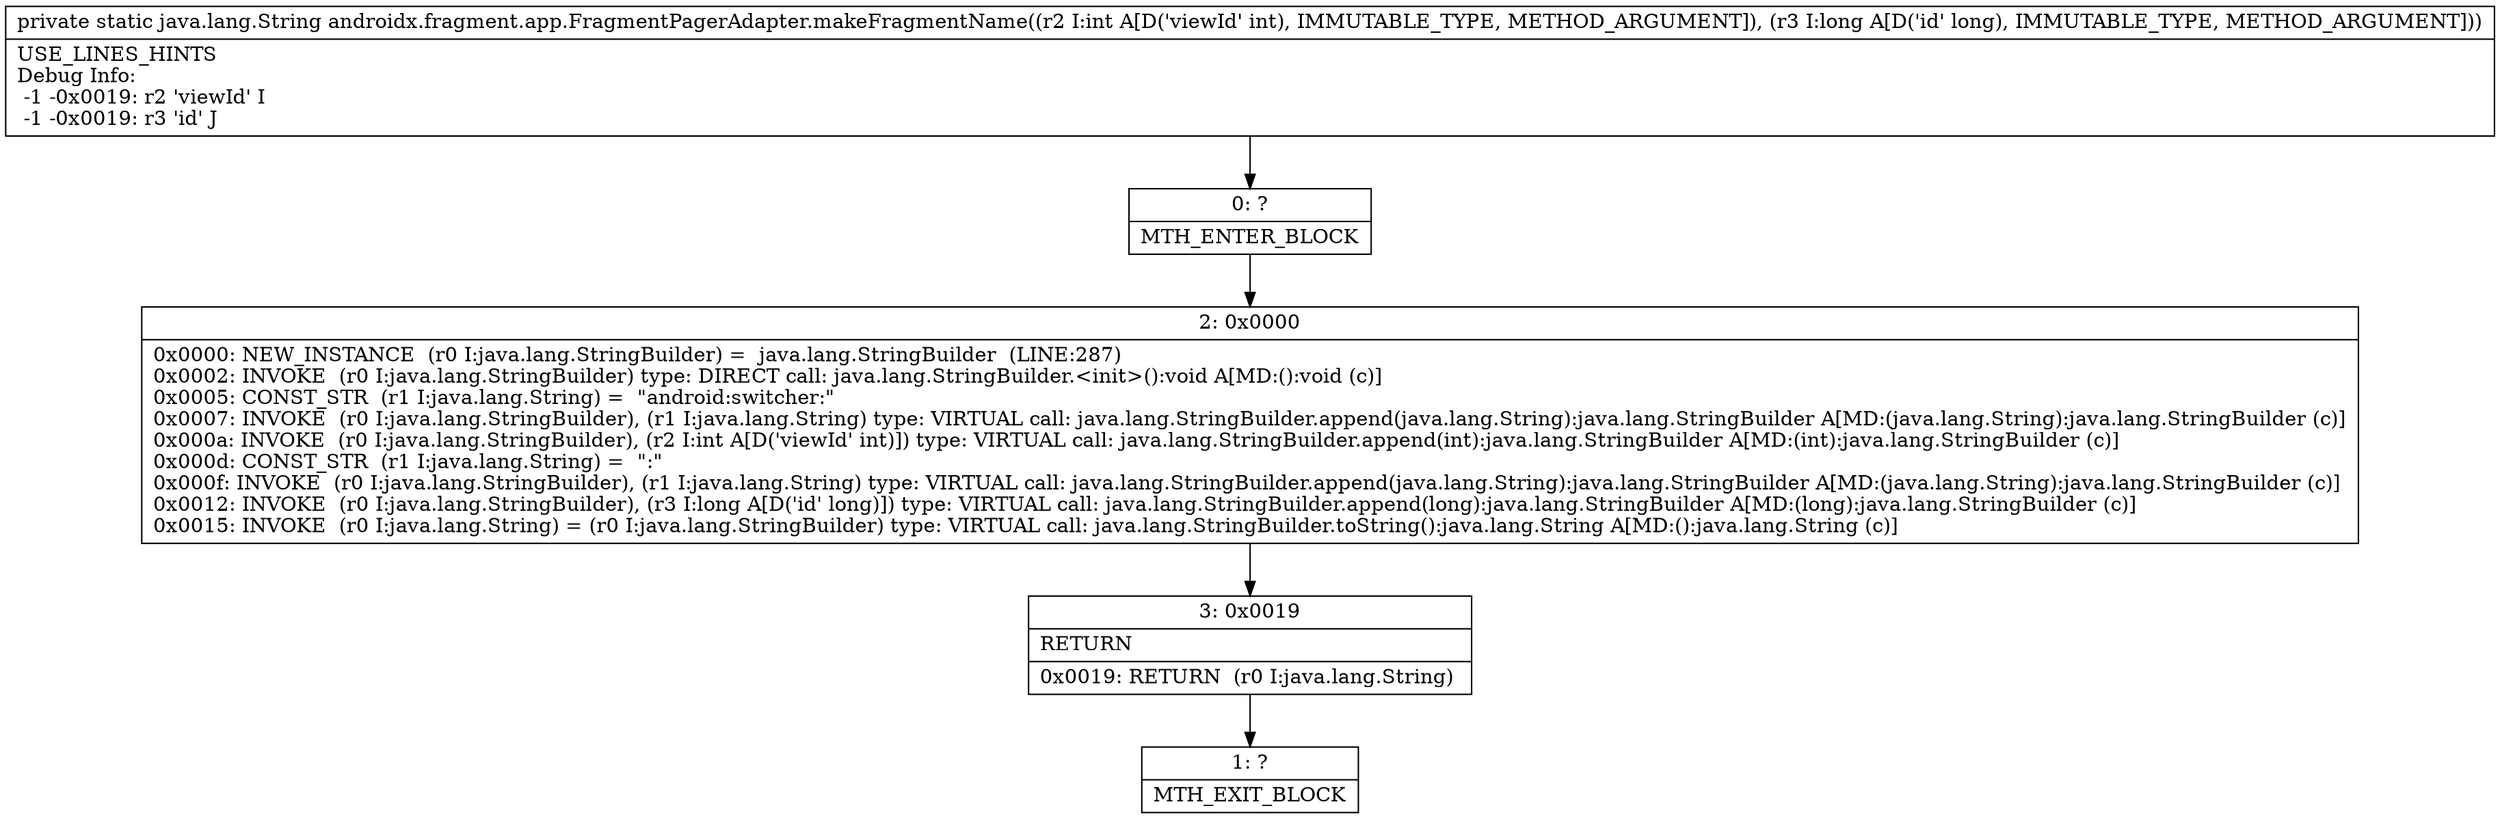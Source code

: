 digraph "CFG forandroidx.fragment.app.FragmentPagerAdapter.makeFragmentName(IJ)Ljava\/lang\/String;" {
Node_0 [shape=record,label="{0\:\ ?|MTH_ENTER_BLOCK\l}"];
Node_2 [shape=record,label="{2\:\ 0x0000|0x0000: NEW_INSTANCE  (r0 I:java.lang.StringBuilder) =  java.lang.StringBuilder  (LINE:287)\l0x0002: INVOKE  (r0 I:java.lang.StringBuilder) type: DIRECT call: java.lang.StringBuilder.\<init\>():void A[MD:():void (c)]\l0x0005: CONST_STR  (r1 I:java.lang.String) =  \"android:switcher:\" \l0x0007: INVOKE  (r0 I:java.lang.StringBuilder), (r1 I:java.lang.String) type: VIRTUAL call: java.lang.StringBuilder.append(java.lang.String):java.lang.StringBuilder A[MD:(java.lang.String):java.lang.StringBuilder (c)]\l0x000a: INVOKE  (r0 I:java.lang.StringBuilder), (r2 I:int A[D('viewId' int)]) type: VIRTUAL call: java.lang.StringBuilder.append(int):java.lang.StringBuilder A[MD:(int):java.lang.StringBuilder (c)]\l0x000d: CONST_STR  (r1 I:java.lang.String) =  \":\" \l0x000f: INVOKE  (r0 I:java.lang.StringBuilder), (r1 I:java.lang.String) type: VIRTUAL call: java.lang.StringBuilder.append(java.lang.String):java.lang.StringBuilder A[MD:(java.lang.String):java.lang.StringBuilder (c)]\l0x0012: INVOKE  (r0 I:java.lang.StringBuilder), (r3 I:long A[D('id' long)]) type: VIRTUAL call: java.lang.StringBuilder.append(long):java.lang.StringBuilder A[MD:(long):java.lang.StringBuilder (c)]\l0x0015: INVOKE  (r0 I:java.lang.String) = (r0 I:java.lang.StringBuilder) type: VIRTUAL call: java.lang.StringBuilder.toString():java.lang.String A[MD:():java.lang.String (c)]\l}"];
Node_3 [shape=record,label="{3\:\ 0x0019|RETURN\l|0x0019: RETURN  (r0 I:java.lang.String) \l}"];
Node_1 [shape=record,label="{1\:\ ?|MTH_EXIT_BLOCK\l}"];
MethodNode[shape=record,label="{private static java.lang.String androidx.fragment.app.FragmentPagerAdapter.makeFragmentName((r2 I:int A[D('viewId' int), IMMUTABLE_TYPE, METHOD_ARGUMENT]), (r3 I:long A[D('id' long), IMMUTABLE_TYPE, METHOD_ARGUMENT]))  | USE_LINES_HINTS\lDebug Info:\l  \-1 \-0x0019: r2 'viewId' I\l  \-1 \-0x0019: r3 'id' J\l}"];
MethodNode -> Node_0;Node_0 -> Node_2;
Node_2 -> Node_3;
Node_3 -> Node_1;
}

